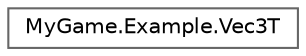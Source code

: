 digraph "Graphical Class Hierarchy"
{
 // LATEX_PDF_SIZE
  bgcolor="transparent";
  edge [fontname=Helvetica,fontsize=10,labelfontname=Helvetica,labelfontsize=10];
  node [fontname=Helvetica,fontsize=10,shape=box,height=0.2,width=0.4];
  rankdir="LR";
  Node0 [id="Node000000",label="MyGame.Example.Vec3T",height=0.2,width=0.4,color="grey40", fillcolor="white", style="filled",URL="$classMyGame_1_1Example_1_1Vec3T.html",tooltip=" "];
}
